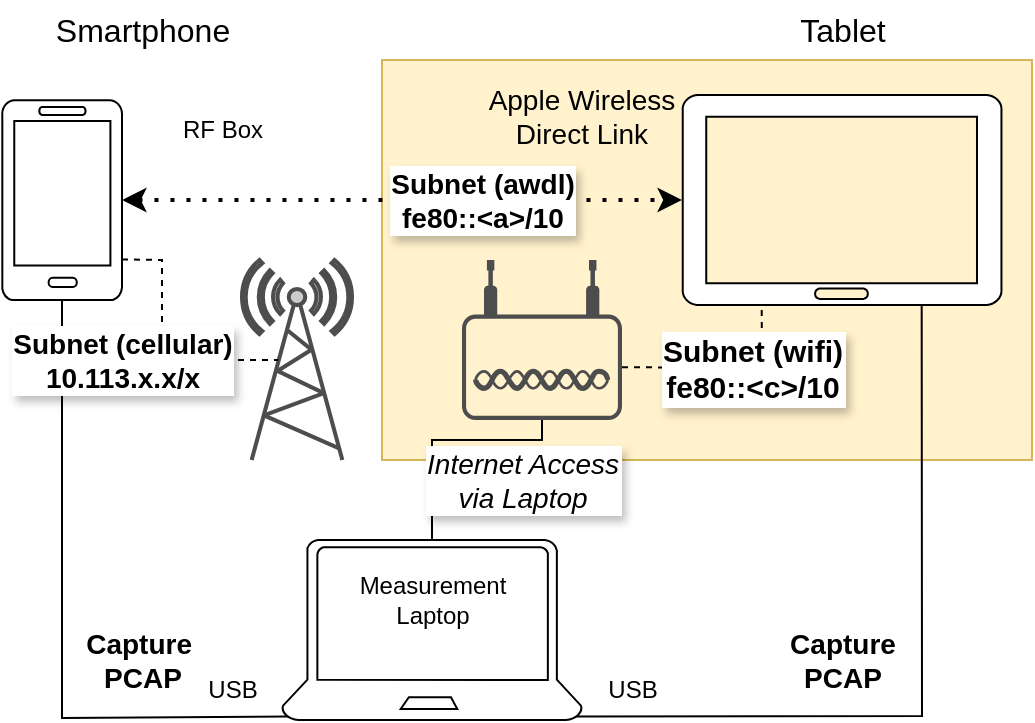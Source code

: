 <mxfile version="24.4.4" type="device">
  <diagram name="Page-1" id="tMPGpnKy-ZowUA-VL0b9">
    <mxGraphModel dx="839" dy="459" grid="1" gridSize="10" guides="1" tooltips="1" connect="1" arrows="1" fold="1" page="1" pageScale="1" pageWidth="850" pageHeight="1100" math="0" shadow="0">
      <root>
        <mxCell id="0" />
        <mxCell id="1" parent="0" />
        <mxCell id="voaq_ugr3uCPQvjhjeNq-1" value="" style="rounded=0;whiteSpace=wrap;html=1;fillColor=#fff2cc;strokeColor=#d6b656;" vertex="1" parent="1">
          <mxGeometry x="250" y="40" width="325" height="200" as="geometry" />
        </mxCell>
        <mxCell id="GLRb8waI0ZLwu5YfJsHA-3" value="" style="verticalLabelPosition=bottom;html=1;verticalAlign=top;align=center;shape=mxgraph.azure.mobile;pointerEvents=1;" parent="1" vertex="1">
          <mxGeometry x="60" y="60" width="60" height="100" as="geometry" />
        </mxCell>
        <mxCell id="GLRb8waI0ZLwu5YfJsHA-5" value="" style="verticalLabelPosition=bottom;html=1;verticalAlign=top;align=center;shape=mxgraph.azure.tablet;pointerEvents=1;" parent="1" vertex="1">
          <mxGeometry x="400" y="57.5" width="160" height="105" as="geometry" />
        </mxCell>
        <mxCell id="voaq_ugr3uCPQvjhjeNq-2" value="RF Box" style="text;html=1;align=center;verticalAlign=middle;resizable=0;points=[];autosize=1;strokeColor=none;fillColor=none;" vertex="1" parent="1">
          <mxGeometry x="140" y="60" width="60" height="30" as="geometry" />
        </mxCell>
        <mxCell id="voaq_ugr3uCPQvjhjeNq-3" value="Subnet (awdl)&lt;br&gt;&lt;div style=&quot;font-size: 14px;&quot;&gt;fe80::&amp;lt;a&amp;gt;/10&lt;br style=&quot;font-size: 14px;&quot;&gt;&lt;/div&gt;" style="endArrow=classic;dashed=1;html=1;dashPattern=1 3;strokeWidth=2;rounded=0;exitX=1;exitY=0.5;exitDx=0;exitDy=0;exitPerimeter=0;entryX=0;entryY=0.5;entryDx=0;entryDy=0;entryPerimeter=0;startArrow=classic;startFill=1;endFill=1;fontStyle=1;fontSize=14;labelBorderColor=#FFFFFF;textShadow=1;spacingLeft=0;spacingRight=0;spacing=2;" edge="1" parent="1" source="GLRb8waI0ZLwu5YfJsHA-3" target="GLRb8waI0ZLwu5YfJsHA-5">
          <mxGeometry x="0.286" width="50" height="50" relative="1" as="geometry">
            <mxPoint x="360" y="250" as="sourcePoint" />
            <mxPoint x="410" y="200" as="targetPoint" />
            <mxPoint as="offset" />
          </mxGeometry>
        </mxCell>
        <mxCell id="voaq_ugr3uCPQvjhjeNq-4" value="Smartphone" style="text;html=1;align=center;verticalAlign=middle;resizable=0;points=[];autosize=1;strokeColor=none;fillColor=none;fontSize=16;" vertex="1" parent="1">
          <mxGeometry x="75" y="10" width="110" height="30" as="geometry" />
        </mxCell>
        <mxCell id="voaq_ugr3uCPQvjhjeNq-5" value="Apple Wireless Direct Link" style="text;whiteSpace=wrap;html=1;fontSize=14;align=center;" vertex="1" parent="1">
          <mxGeometry x="300" y="45" width="100" height="45" as="geometry" />
        </mxCell>
        <mxCell id="voaq_ugr3uCPQvjhjeNq-8" value="&lt;div&gt;Capture&amp;nbsp;&lt;/div&gt;&lt;div&gt;PCAP&lt;/div&gt;" style="endArrow=none;html=1;rounded=0;exitX=0.5;exitY=1;exitDx=0;exitDy=0;exitPerimeter=0;entryX=0.02;entryY=0.98;entryDx=0;entryDy=0;entryPerimeter=0;fontSize=14;fontStyle=1" edge="1" parent="1" source="GLRb8waI0ZLwu5YfJsHA-3" target="voaq_ugr3uCPQvjhjeNq-6">
          <mxGeometry x="0.548" y="29" width="50" height="50" relative="1" as="geometry">
            <mxPoint x="360" y="220" as="sourcePoint" />
            <mxPoint x="410" y="170" as="targetPoint" />
            <Array as="points">
              <mxPoint x="90" y="369" />
            </Array>
            <mxPoint as="offset" />
          </mxGeometry>
        </mxCell>
        <mxCell id="voaq_ugr3uCPQvjhjeNq-9" value="USB" style="text;html=1;align=center;verticalAlign=middle;resizable=0;points=[];autosize=1;strokeColor=none;fillColor=none;" vertex="1" parent="1">
          <mxGeometry x="150" y="340" width="50" height="30" as="geometry" />
        </mxCell>
        <mxCell id="voaq_ugr3uCPQvjhjeNq-10" value="Tablet" style="text;html=1;align=center;verticalAlign=middle;resizable=0;points=[];autosize=1;strokeColor=none;fillColor=none;fontSize=16;" vertex="1" parent="1">
          <mxGeometry x="445" y="10" width="70" height="30" as="geometry" />
        </mxCell>
        <mxCell id="voaq_ugr3uCPQvjhjeNq-11" value="&lt;div&gt;Capture&lt;/div&gt;&lt;div&gt;PCAP&lt;/div&gt;" style="endArrow=none;html=1;rounded=0;exitX=0.98;exitY=0.98;exitDx=0;exitDy=0;exitPerimeter=0;entryX=0.749;entryY=1.003;entryDx=0;entryDy=0;entryPerimeter=0;fontStyle=1;fontSize=14;" edge="1" parent="1" source="voaq_ugr3uCPQvjhjeNq-6" target="GLRb8waI0ZLwu5YfJsHA-5">
          <mxGeometry x="-0.296" y="28" width="50" height="50" relative="1" as="geometry">
            <mxPoint x="360" y="220" as="sourcePoint" />
            <mxPoint x="410" y="170" as="targetPoint" />
            <Array as="points">
              <mxPoint x="520" y="368" />
            </Array>
            <mxPoint as="offset" />
          </mxGeometry>
        </mxCell>
        <mxCell id="voaq_ugr3uCPQvjhjeNq-12" value="USB" style="text;html=1;align=center;verticalAlign=middle;resizable=0;points=[];autosize=1;strokeColor=none;fillColor=none;" vertex="1" parent="1">
          <mxGeometry x="350" y="340" width="50" height="30" as="geometry" />
        </mxCell>
        <mxCell id="voaq_ugr3uCPQvjhjeNq-13" value="&lt;div&gt;Measurement&lt;/div&gt;&lt;div&gt;Laptop&lt;br&gt;&lt;/div&gt;" style="text;html=1;align=center;verticalAlign=middle;resizable=0;points=[];autosize=1;strokeColor=none;fillColor=none;" vertex="1" parent="1">
          <mxGeometry x="225" y="290" width="100" height="40" as="geometry" />
        </mxCell>
        <mxCell id="voaq_ugr3uCPQvjhjeNq-14" value="" style="points=[[0.03,0.36,0],[0.18,0,0],[0.5,0.34,0],[0.82,0,0],[0.97,0.36,0],[1,0.67,0],[0.975,0.975,0],[0.5,1,0],[0.025,0.975,0],[0,0.67,0]];verticalLabelPosition=bottom;sketch=0;html=1;verticalAlign=top;aspect=fixed;align=center;pointerEvents=1;shape=mxgraph.cisco19.wireless_access_point;fillColor=#4D4D4D;strokeColor=none;" vertex="1" parent="1">
          <mxGeometry x="290" y="140" width="80" height="80" as="geometry" />
        </mxCell>
        <mxCell id="voaq_ugr3uCPQvjhjeNq-16" value="&lt;div&gt;Subnet (wifi)&lt;br&gt;&lt;/div&gt;&lt;div&gt;fe80::&amp;lt;c&amp;gt;/10&lt;br&gt;&lt;/div&gt;" style="endArrow=none;dashed=1;html=1;rounded=0;exitX=1;exitY=0.67;exitDx=0;exitDy=0;exitPerimeter=0;entryX=0.249;entryY=0.997;entryDx=0;entryDy=0;entryPerimeter=0;fontStyle=1;fontSize=15;labelBorderColor=#FFFFFF;textShadow=1;" edge="1" parent="1" source="voaq_ugr3uCPQvjhjeNq-14" target="GLRb8waI0ZLwu5YfJsHA-5">
          <mxGeometry x="0.275" width="50" height="50" relative="1" as="geometry">
            <mxPoint x="360" y="290" as="sourcePoint" />
            <mxPoint x="410" y="240" as="targetPoint" />
            <Array as="points">
              <mxPoint x="440" y="194" />
            </Array>
            <mxPoint as="offset" />
          </mxGeometry>
        </mxCell>
        <mxCell id="voaq_ugr3uCPQvjhjeNq-22" value="&lt;div&gt;Internet Access&lt;/div&gt;&lt;div&gt;via Laptop&lt;br&gt;&lt;/div&gt;" style="endArrow=none;html=1;rounded=0;exitX=0.5;exitY=0;exitDx=0;exitDy=0;exitPerimeter=0;entryX=0.5;entryY=1;entryDx=0;entryDy=0;entryPerimeter=0;fontStyle=2;fontSize=14;labelBorderColor=#FFFFFF;textShadow=1;" edge="1" parent="1" source="voaq_ugr3uCPQvjhjeNq-6" target="voaq_ugr3uCPQvjhjeNq-14">
          <mxGeometry x="0.652" y="-20" width="50" height="50" relative="1" as="geometry">
            <mxPoint x="180" y="220" as="sourcePoint" />
            <mxPoint x="330" y="230" as="targetPoint" />
            <Array as="points">
              <mxPoint x="275" y="230" />
              <mxPoint x="330" y="230" />
            </Array>
            <mxPoint as="offset" />
          </mxGeometry>
        </mxCell>
        <mxCell id="voaq_ugr3uCPQvjhjeNq-6" value="" style="verticalLabelPosition=bottom;html=1;verticalAlign=top;align=center;strokeColor=default;fillColor=#FFFFFF;shape=mxgraph.azure.laptop;pointerEvents=1;" vertex="1" parent="1">
          <mxGeometry x="200" y="280" width="150" height="90" as="geometry" />
        </mxCell>
        <mxCell id="voaq_ugr3uCPQvjhjeNq-23" value="" style="fontColor=#0066CC;verticalAlign=top;verticalLabelPosition=bottom;labelPosition=center;align=center;html=1;outlineConnect=0;fillColor=#CCCCCC;strokeColor=#4D4D4D;gradientColor=none;gradientDirection=north;strokeWidth=2;shape=mxgraph.networks.radio_tower;" vertex="1" parent="1">
          <mxGeometry x="180" y="140" width="55" height="100" as="geometry" />
        </mxCell>
        <mxCell id="voaq_ugr3uCPQvjhjeNq-24" value="&lt;div style=&quot;font-size: 14px;&quot;&gt;Subnet (cellular)&lt;/div&gt;&lt;div style=&quot;font-size: 14px;&quot;&gt;10.113.x.x/x&lt;br style=&quot;font-size: 14px;&quot;&gt;&lt;/div&gt;" style="endArrow=none;dashed=1;html=1;rounded=0;exitX=1;exitY=0.797;exitDx=0;exitDy=0;exitPerimeter=0;entryX=0.33;entryY=0.5;entryDx=0;entryDy=0;entryPerimeter=0;fontStyle=1;fontSize=14;labelBorderColor=#FFFFFF;textShadow=1;" edge="1" parent="1" source="GLRb8waI0ZLwu5YfJsHA-3" target="voaq_ugr3uCPQvjhjeNq-23">
          <mxGeometry x="0.092" y="-20" width="50" height="50" relative="1" as="geometry">
            <mxPoint x="360" y="250" as="sourcePoint" />
            <mxPoint x="410" y="200" as="targetPoint" />
            <Array as="points">
              <mxPoint x="140" y="140" />
              <mxPoint x="140" y="190" />
            </Array>
            <mxPoint x="-20" y="-20" as="offset" />
          </mxGeometry>
        </mxCell>
      </root>
    </mxGraphModel>
  </diagram>
</mxfile>
